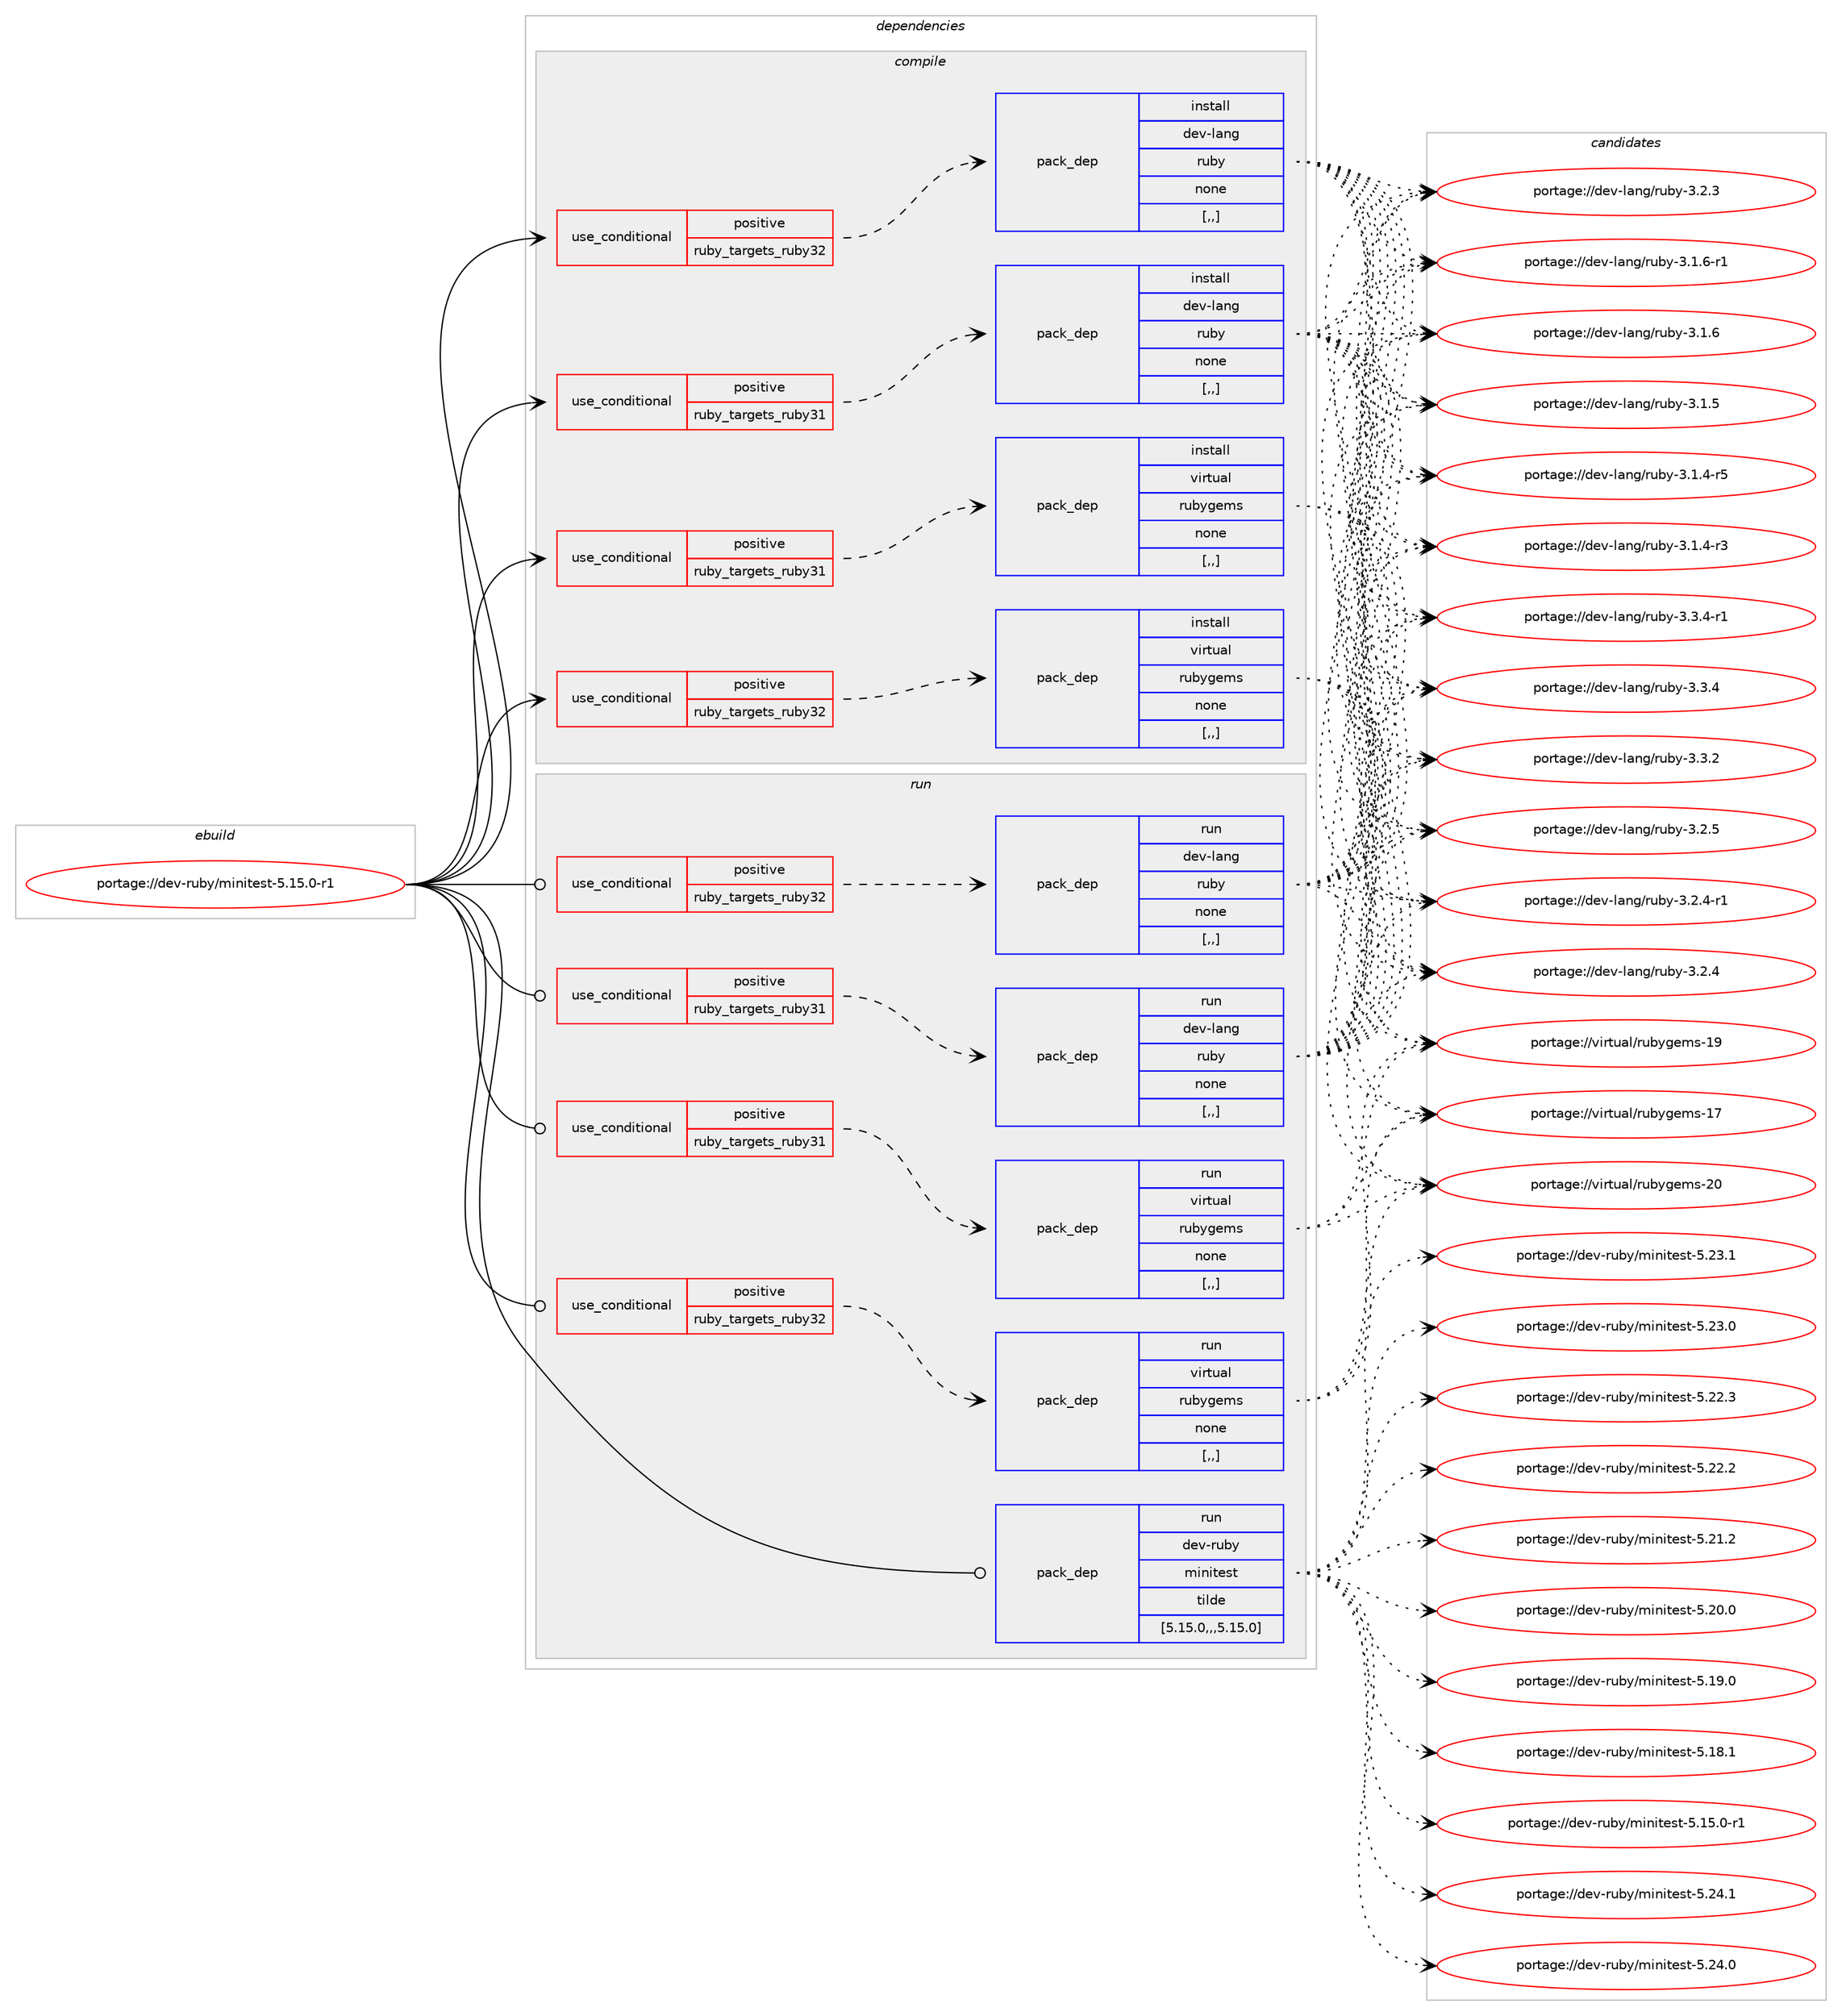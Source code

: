digraph prolog {

# *************
# Graph options
# *************

newrank=true;
concentrate=true;
compound=true;
graph [rankdir=LR,fontname=Helvetica,fontsize=10,ranksep=1.5];#, ranksep=2.5, nodesep=0.2];
edge  [arrowhead=vee];
node  [fontname=Helvetica,fontsize=10];

# **********
# The ebuild
# **********

subgraph cluster_leftcol {
color=gray;
label=<<i>ebuild</i>>;
id [label="portage://dev-ruby/minitest-5.15.0-r1", color=red, width=4, href="../dev-ruby/minitest-5.15.0-r1.svg"];
}

# ****************
# The dependencies
# ****************

subgraph cluster_midcol {
color=gray;
label=<<i>dependencies</i>>;
subgraph cluster_compile {
fillcolor="#eeeeee";
style=filled;
label=<<i>compile</i>>;
subgraph cond50875 {
dependency190609 [label=<<TABLE BORDER="0" CELLBORDER="1" CELLSPACING="0" CELLPADDING="4"><TR><TD ROWSPAN="3" CELLPADDING="10">use_conditional</TD></TR><TR><TD>positive</TD></TR><TR><TD>ruby_targets_ruby31</TD></TR></TABLE>>, shape=none, color=red];
subgraph pack138396 {
dependency190610 [label=<<TABLE BORDER="0" CELLBORDER="1" CELLSPACING="0" CELLPADDING="4" WIDTH="220"><TR><TD ROWSPAN="6" CELLPADDING="30">pack_dep</TD></TR><TR><TD WIDTH="110">install</TD></TR><TR><TD>dev-lang</TD></TR><TR><TD>ruby</TD></TR><TR><TD>none</TD></TR><TR><TD>[,,]</TD></TR></TABLE>>, shape=none, color=blue];
}
dependency190609:e -> dependency190610:w [weight=20,style="dashed",arrowhead="vee"];
}
id:e -> dependency190609:w [weight=20,style="solid",arrowhead="vee"];
subgraph cond50876 {
dependency190611 [label=<<TABLE BORDER="0" CELLBORDER="1" CELLSPACING="0" CELLPADDING="4"><TR><TD ROWSPAN="3" CELLPADDING="10">use_conditional</TD></TR><TR><TD>positive</TD></TR><TR><TD>ruby_targets_ruby31</TD></TR></TABLE>>, shape=none, color=red];
subgraph pack138397 {
dependency190612 [label=<<TABLE BORDER="0" CELLBORDER="1" CELLSPACING="0" CELLPADDING="4" WIDTH="220"><TR><TD ROWSPAN="6" CELLPADDING="30">pack_dep</TD></TR><TR><TD WIDTH="110">install</TD></TR><TR><TD>virtual</TD></TR><TR><TD>rubygems</TD></TR><TR><TD>none</TD></TR><TR><TD>[,,]</TD></TR></TABLE>>, shape=none, color=blue];
}
dependency190611:e -> dependency190612:w [weight=20,style="dashed",arrowhead="vee"];
}
id:e -> dependency190611:w [weight=20,style="solid",arrowhead="vee"];
subgraph cond50877 {
dependency190613 [label=<<TABLE BORDER="0" CELLBORDER="1" CELLSPACING="0" CELLPADDING="4"><TR><TD ROWSPAN="3" CELLPADDING="10">use_conditional</TD></TR><TR><TD>positive</TD></TR><TR><TD>ruby_targets_ruby32</TD></TR></TABLE>>, shape=none, color=red];
subgraph pack138398 {
dependency190614 [label=<<TABLE BORDER="0" CELLBORDER="1" CELLSPACING="0" CELLPADDING="4" WIDTH="220"><TR><TD ROWSPAN="6" CELLPADDING="30">pack_dep</TD></TR><TR><TD WIDTH="110">install</TD></TR><TR><TD>dev-lang</TD></TR><TR><TD>ruby</TD></TR><TR><TD>none</TD></TR><TR><TD>[,,]</TD></TR></TABLE>>, shape=none, color=blue];
}
dependency190613:e -> dependency190614:w [weight=20,style="dashed",arrowhead="vee"];
}
id:e -> dependency190613:w [weight=20,style="solid",arrowhead="vee"];
subgraph cond50878 {
dependency190615 [label=<<TABLE BORDER="0" CELLBORDER="1" CELLSPACING="0" CELLPADDING="4"><TR><TD ROWSPAN="3" CELLPADDING="10">use_conditional</TD></TR><TR><TD>positive</TD></TR><TR><TD>ruby_targets_ruby32</TD></TR></TABLE>>, shape=none, color=red];
subgraph pack138399 {
dependency190616 [label=<<TABLE BORDER="0" CELLBORDER="1" CELLSPACING="0" CELLPADDING="4" WIDTH="220"><TR><TD ROWSPAN="6" CELLPADDING="30">pack_dep</TD></TR><TR><TD WIDTH="110">install</TD></TR><TR><TD>virtual</TD></TR><TR><TD>rubygems</TD></TR><TR><TD>none</TD></TR><TR><TD>[,,]</TD></TR></TABLE>>, shape=none, color=blue];
}
dependency190615:e -> dependency190616:w [weight=20,style="dashed",arrowhead="vee"];
}
id:e -> dependency190615:w [weight=20,style="solid",arrowhead="vee"];
}
subgraph cluster_compileandrun {
fillcolor="#eeeeee";
style=filled;
label=<<i>compile and run</i>>;
}
subgraph cluster_run {
fillcolor="#eeeeee";
style=filled;
label=<<i>run</i>>;
subgraph cond50879 {
dependency190617 [label=<<TABLE BORDER="0" CELLBORDER="1" CELLSPACING="0" CELLPADDING="4"><TR><TD ROWSPAN="3" CELLPADDING="10">use_conditional</TD></TR><TR><TD>positive</TD></TR><TR><TD>ruby_targets_ruby31</TD></TR></TABLE>>, shape=none, color=red];
subgraph pack138400 {
dependency190618 [label=<<TABLE BORDER="0" CELLBORDER="1" CELLSPACING="0" CELLPADDING="4" WIDTH="220"><TR><TD ROWSPAN="6" CELLPADDING="30">pack_dep</TD></TR><TR><TD WIDTH="110">run</TD></TR><TR><TD>dev-lang</TD></TR><TR><TD>ruby</TD></TR><TR><TD>none</TD></TR><TR><TD>[,,]</TD></TR></TABLE>>, shape=none, color=blue];
}
dependency190617:e -> dependency190618:w [weight=20,style="dashed",arrowhead="vee"];
}
id:e -> dependency190617:w [weight=20,style="solid",arrowhead="odot"];
subgraph cond50880 {
dependency190619 [label=<<TABLE BORDER="0" CELLBORDER="1" CELLSPACING="0" CELLPADDING="4"><TR><TD ROWSPAN="3" CELLPADDING="10">use_conditional</TD></TR><TR><TD>positive</TD></TR><TR><TD>ruby_targets_ruby31</TD></TR></TABLE>>, shape=none, color=red];
subgraph pack138401 {
dependency190620 [label=<<TABLE BORDER="0" CELLBORDER="1" CELLSPACING="0" CELLPADDING="4" WIDTH="220"><TR><TD ROWSPAN="6" CELLPADDING="30">pack_dep</TD></TR><TR><TD WIDTH="110">run</TD></TR><TR><TD>virtual</TD></TR><TR><TD>rubygems</TD></TR><TR><TD>none</TD></TR><TR><TD>[,,]</TD></TR></TABLE>>, shape=none, color=blue];
}
dependency190619:e -> dependency190620:w [weight=20,style="dashed",arrowhead="vee"];
}
id:e -> dependency190619:w [weight=20,style="solid",arrowhead="odot"];
subgraph cond50881 {
dependency190621 [label=<<TABLE BORDER="0" CELLBORDER="1" CELLSPACING="0" CELLPADDING="4"><TR><TD ROWSPAN="3" CELLPADDING="10">use_conditional</TD></TR><TR><TD>positive</TD></TR><TR><TD>ruby_targets_ruby32</TD></TR></TABLE>>, shape=none, color=red];
subgraph pack138402 {
dependency190622 [label=<<TABLE BORDER="0" CELLBORDER="1" CELLSPACING="0" CELLPADDING="4" WIDTH="220"><TR><TD ROWSPAN="6" CELLPADDING="30">pack_dep</TD></TR><TR><TD WIDTH="110">run</TD></TR><TR><TD>dev-lang</TD></TR><TR><TD>ruby</TD></TR><TR><TD>none</TD></TR><TR><TD>[,,]</TD></TR></TABLE>>, shape=none, color=blue];
}
dependency190621:e -> dependency190622:w [weight=20,style="dashed",arrowhead="vee"];
}
id:e -> dependency190621:w [weight=20,style="solid",arrowhead="odot"];
subgraph cond50882 {
dependency190623 [label=<<TABLE BORDER="0" CELLBORDER="1" CELLSPACING="0" CELLPADDING="4"><TR><TD ROWSPAN="3" CELLPADDING="10">use_conditional</TD></TR><TR><TD>positive</TD></TR><TR><TD>ruby_targets_ruby32</TD></TR></TABLE>>, shape=none, color=red];
subgraph pack138403 {
dependency190624 [label=<<TABLE BORDER="0" CELLBORDER="1" CELLSPACING="0" CELLPADDING="4" WIDTH="220"><TR><TD ROWSPAN="6" CELLPADDING="30">pack_dep</TD></TR><TR><TD WIDTH="110">run</TD></TR><TR><TD>virtual</TD></TR><TR><TD>rubygems</TD></TR><TR><TD>none</TD></TR><TR><TD>[,,]</TD></TR></TABLE>>, shape=none, color=blue];
}
dependency190623:e -> dependency190624:w [weight=20,style="dashed",arrowhead="vee"];
}
id:e -> dependency190623:w [weight=20,style="solid",arrowhead="odot"];
subgraph pack138404 {
dependency190625 [label=<<TABLE BORDER="0" CELLBORDER="1" CELLSPACING="0" CELLPADDING="4" WIDTH="220"><TR><TD ROWSPAN="6" CELLPADDING="30">pack_dep</TD></TR><TR><TD WIDTH="110">run</TD></TR><TR><TD>dev-ruby</TD></TR><TR><TD>minitest</TD></TR><TR><TD>tilde</TD></TR><TR><TD>[5.15.0,,,5.15.0]</TD></TR></TABLE>>, shape=none, color=blue];
}
id:e -> dependency190625:w [weight=20,style="solid",arrowhead="odot"];
}
}

# **************
# The candidates
# **************

subgraph cluster_choices {
rank=same;
color=gray;
label=<<i>candidates</i>>;

subgraph choice138396 {
color=black;
nodesep=1;
choice100101118451089711010347114117981214551465146524511449 [label="portage://dev-lang/ruby-3.3.4-r1", color=red, width=4,href="../dev-lang/ruby-3.3.4-r1.svg"];
choice10010111845108971101034711411798121455146514652 [label="portage://dev-lang/ruby-3.3.4", color=red, width=4,href="../dev-lang/ruby-3.3.4.svg"];
choice10010111845108971101034711411798121455146514650 [label="portage://dev-lang/ruby-3.3.2", color=red, width=4,href="../dev-lang/ruby-3.3.2.svg"];
choice10010111845108971101034711411798121455146504653 [label="portage://dev-lang/ruby-3.2.5", color=red, width=4,href="../dev-lang/ruby-3.2.5.svg"];
choice100101118451089711010347114117981214551465046524511449 [label="portage://dev-lang/ruby-3.2.4-r1", color=red, width=4,href="../dev-lang/ruby-3.2.4-r1.svg"];
choice10010111845108971101034711411798121455146504652 [label="portage://dev-lang/ruby-3.2.4", color=red, width=4,href="../dev-lang/ruby-3.2.4.svg"];
choice10010111845108971101034711411798121455146504651 [label="portage://dev-lang/ruby-3.2.3", color=red, width=4,href="../dev-lang/ruby-3.2.3.svg"];
choice100101118451089711010347114117981214551464946544511449 [label="portage://dev-lang/ruby-3.1.6-r1", color=red, width=4,href="../dev-lang/ruby-3.1.6-r1.svg"];
choice10010111845108971101034711411798121455146494654 [label="portage://dev-lang/ruby-3.1.6", color=red, width=4,href="../dev-lang/ruby-3.1.6.svg"];
choice10010111845108971101034711411798121455146494653 [label="portage://dev-lang/ruby-3.1.5", color=red, width=4,href="../dev-lang/ruby-3.1.5.svg"];
choice100101118451089711010347114117981214551464946524511453 [label="portage://dev-lang/ruby-3.1.4-r5", color=red, width=4,href="../dev-lang/ruby-3.1.4-r5.svg"];
choice100101118451089711010347114117981214551464946524511451 [label="portage://dev-lang/ruby-3.1.4-r3", color=red, width=4,href="../dev-lang/ruby-3.1.4-r3.svg"];
dependency190610:e -> choice100101118451089711010347114117981214551465146524511449:w [style=dotted,weight="100"];
dependency190610:e -> choice10010111845108971101034711411798121455146514652:w [style=dotted,weight="100"];
dependency190610:e -> choice10010111845108971101034711411798121455146514650:w [style=dotted,weight="100"];
dependency190610:e -> choice10010111845108971101034711411798121455146504653:w [style=dotted,weight="100"];
dependency190610:e -> choice100101118451089711010347114117981214551465046524511449:w [style=dotted,weight="100"];
dependency190610:e -> choice10010111845108971101034711411798121455146504652:w [style=dotted,weight="100"];
dependency190610:e -> choice10010111845108971101034711411798121455146504651:w [style=dotted,weight="100"];
dependency190610:e -> choice100101118451089711010347114117981214551464946544511449:w [style=dotted,weight="100"];
dependency190610:e -> choice10010111845108971101034711411798121455146494654:w [style=dotted,weight="100"];
dependency190610:e -> choice10010111845108971101034711411798121455146494653:w [style=dotted,weight="100"];
dependency190610:e -> choice100101118451089711010347114117981214551464946524511453:w [style=dotted,weight="100"];
dependency190610:e -> choice100101118451089711010347114117981214551464946524511451:w [style=dotted,weight="100"];
}
subgraph choice138397 {
color=black;
nodesep=1;
choice118105114116117971084711411798121103101109115455048 [label="portage://virtual/rubygems-20", color=red, width=4,href="../virtual/rubygems-20.svg"];
choice118105114116117971084711411798121103101109115454957 [label="portage://virtual/rubygems-19", color=red, width=4,href="../virtual/rubygems-19.svg"];
choice118105114116117971084711411798121103101109115454955 [label="portage://virtual/rubygems-17", color=red, width=4,href="../virtual/rubygems-17.svg"];
dependency190612:e -> choice118105114116117971084711411798121103101109115455048:w [style=dotted,weight="100"];
dependency190612:e -> choice118105114116117971084711411798121103101109115454957:w [style=dotted,weight="100"];
dependency190612:e -> choice118105114116117971084711411798121103101109115454955:w [style=dotted,weight="100"];
}
subgraph choice138398 {
color=black;
nodesep=1;
choice100101118451089711010347114117981214551465146524511449 [label="portage://dev-lang/ruby-3.3.4-r1", color=red, width=4,href="../dev-lang/ruby-3.3.4-r1.svg"];
choice10010111845108971101034711411798121455146514652 [label="portage://dev-lang/ruby-3.3.4", color=red, width=4,href="../dev-lang/ruby-3.3.4.svg"];
choice10010111845108971101034711411798121455146514650 [label="portage://dev-lang/ruby-3.3.2", color=red, width=4,href="../dev-lang/ruby-3.3.2.svg"];
choice10010111845108971101034711411798121455146504653 [label="portage://dev-lang/ruby-3.2.5", color=red, width=4,href="../dev-lang/ruby-3.2.5.svg"];
choice100101118451089711010347114117981214551465046524511449 [label="portage://dev-lang/ruby-3.2.4-r1", color=red, width=4,href="../dev-lang/ruby-3.2.4-r1.svg"];
choice10010111845108971101034711411798121455146504652 [label="portage://dev-lang/ruby-3.2.4", color=red, width=4,href="../dev-lang/ruby-3.2.4.svg"];
choice10010111845108971101034711411798121455146504651 [label="portage://dev-lang/ruby-3.2.3", color=red, width=4,href="../dev-lang/ruby-3.2.3.svg"];
choice100101118451089711010347114117981214551464946544511449 [label="portage://dev-lang/ruby-3.1.6-r1", color=red, width=4,href="../dev-lang/ruby-3.1.6-r1.svg"];
choice10010111845108971101034711411798121455146494654 [label="portage://dev-lang/ruby-3.1.6", color=red, width=4,href="../dev-lang/ruby-3.1.6.svg"];
choice10010111845108971101034711411798121455146494653 [label="portage://dev-lang/ruby-3.1.5", color=red, width=4,href="../dev-lang/ruby-3.1.5.svg"];
choice100101118451089711010347114117981214551464946524511453 [label="portage://dev-lang/ruby-3.1.4-r5", color=red, width=4,href="../dev-lang/ruby-3.1.4-r5.svg"];
choice100101118451089711010347114117981214551464946524511451 [label="portage://dev-lang/ruby-3.1.4-r3", color=red, width=4,href="../dev-lang/ruby-3.1.4-r3.svg"];
dependency190614:e -> choice100101118451089711010347114117981214551465146524511449:w [style=dotted,weight="100"];
dependency190614:e -> choice10010111845108971101034711411798121455146514652:w [style=dotted,weight="100"];
dependency190614:e -> choice10010111845108971101034711411798121455146514650:w [style=dotted,weight="100"];
dependency190614:e -> choice10010111845108971101034711411798121455146504653:w [style=dotted,weight="100"];
dependency190614:e -> choice100101118451089711010347114117981214551465046524511449:w [style=dotted,weight="100"];
dependency190614:e -> choice10010111845108971101034711411798121455146504652:w [style=dotted,weight="100"];
dependency190614:e -> choice10010111845108971101034711411798121455146504651:w [style=dotted,weight="100"];
dependency190614:e -> choice100101118451089711010347114117981214551464946544511449:w [style=dotted,weight="100"];
dependency190614:e -> choice10010111845108971101034711411798121455146494654:w [style=dotted,weight="100"];
dependency190614:e -> choice10010111845108971101034711411798121455146494653:w [style=dotted,weight="100"];
dependency190614:e -> choice100101118451089711010347114117981214551464946524511453:w [style=dotted,weight="100"];
dependency190614:e -> choice100101118451089711010347114117981214551464946524511451:w [style=dotted,weight="100"];
}
subgraph choice138399 {
color=black;
nodesep=1;
choice118105114116117971084711411798121103101109115455048 [label="portage://virtual/rubygems-20", color=red, width=4,href="../virtual/rubygems-20.svg"];
choice118105114116117971084711411798121103101109115454957 [label="portage://virtual/rubygems-19", color=red, width=4,href="../virtual/rubygems-19.svg"];
choice118105114116117971084711411798121103101109115454955 [label="portage://virtual/rubygems-17", color=red, width=4,href="../virtual/rubygems-17.svg"];
dependency190616:e -> choice118105114116117971084711411798121103101109115455048:w [style=dotted,weight="100"];
dependency190616:e -> choice118105114116117971084711411798121103101109115454957:w [style=dotted,weight="100"];
dependency190616:e -> choice118105114116117971084711411798121103101109115454955:w [style=dotted,weight="100"];
}
subgraph choice138400 {
color=black;
nodesep=1;
choice100101118451089711010347114117981214551465146524511449 [label="portage://dev-lang/ruby-3.3.4-r1", color=red, width=4,href="../dev-lang/ruby-3.3.4-r1.svg"];
choice10010111845108971101034711411798121455146514652 [label="portage://dev-lang/ruby-3.3.4", color=red, width=4,href="../dev-lang/ruby-3.3.4.svg"];
choice10010111845108971101034711411798121455146514650 [label="portage://dev-lang/ruby-3.3.2", color=red, width=4,href="../dev-lang/ruby-3.3.2.svg"];
choice10010111845108971101034711411798121455146504653 [label="portage://dev-lang/ruby-3.2.5", color=red, width=4,href="../dev-lang/ruby-3.2.5.svg"];
choice100101118451089711010347114117981214551465046524511449 [label="portage://dev-lang/ruby-3.2.4-r1", color=red, width=4,href="../dev-lang/ruby-3.2.4-r1.svg"];
choice10010111845108971101034711411798121455146504652 [label="portage://dev-lang/ruby-3.2.4", color=red, width=4,href="../dev-lang/ruby-3.2.4.svg"];
choice10010111845108971101034711411798121455146504651 [label="portage://dev-lang/ruby-3.2.3", color=red, width=4,href="../dev-lang/ruby-3.2.3.svg"];
choice100101118451089711010347114117981214551464946544511449 [label="portage://dev-lang/ruby-3.1.6-r1", color=red, width=4,href="../dev-lang/ruby-3.1.6-r1.svg"];
choice10010111845108971101034711411798121455146494654 [label="portage://dev-lang/ruby-3.1.6", color=red, width=4,href="../dev-lang/ruby-3.1.6.svg"];
choice10010111845108971101034711411798121455146494653 [label="portage://dev-lang/ruby-3.1.5", color=red, width=4,href="../dev-lang/ruby-3.1.5.svg"];
choice100101118451089711010347114117981214551464946524511453 [label="portage://dev-lang/ruby-3.1.4-r5", color=red, width=4,href="../dev-lang/ruby-3.1.4-r5.svg"];
choice100101118451089711010347114117981214551464946524511451 [label="portage://dev-lang/ruby-3.1.4-r3", color=red, width=4,href="../dev-lang/ruby-3.1.4-r3.svg"];
dependency190618:e -> choice100101118451089711010347114117981214551465146524511449:w [style=dotted,weight="100"];
dependency190618:e -> choice10010111845108971101034711411798121455146514652:w [style=dotted,weight="100"];
dependency190618:e -> choice10010111845108971101034711411798121455146514650:w [style=dotted,weight="100"];
dependency190618:e -> choice10010111845108971101034711411798121455146504653:w [style=dotted,weight="100"];
dependency190618:e -> choice100101118451089711010347114117981214551465046524511449:w [style=dotted,weight="100"];
dependency190618:e -> choice10010111845108971101034711411798121455146504652:w [style=dotted,weight="100"];
dependency190618:e -> choice10010111845108971101034711411798121455146504651:w [style=dotted,weight="100"];
dependency190618:e -> choice100101118451089711010347114117981214551464946544511449:w [style=dotted,weight="100"];
dependency190618:e -> choice10010111845108971101034711411798121455146494654:w [style=dotted,weight="100"];
dependency190618:e -> choice10010111845108971101034711411798121455146494653:w [style=dotted,weight="100"];
dependency190618:e -> choice100101118451089711010347114117981214551464946524511453:w [style=dotted,weight="100"];
dependency190618:e -> choice100101118451089711010347114117981214551464946524511451:w [style=dotted,weight="100"];
}
subgraph choice138401 {
color=black;
nodesep=1;
choice118105114116117971084711411798121103101109115455048 [label="portage://virtual/rubygems-20", color=red, width=4,href="../virtual/rubygems-20.svg"];
choice118105114116117971084711411798121103101109115454957 [label="portage://virtual/rubygems-19", color=red, width=4,href="../virtual/rubygems-19.svg"];
choice118105114116117971084711411798121103101109115454955 [label="portage://virtual/rubygems-17", color=red, width=4,href="../virtual/rubygems-17.svg"];
dependency190620:e -> choice118105114116117971084711411798121103101109115455048:w [style=dotted,weight="100"];
dependency190620:e -> choice118105114116117971084711411798121103101109115454957:w [style=dotted,weight="100"];
dependency190620:e -> choice118105114116117971084711411798121103101109115454955:w [style=dotted,weight="100"];
}
subgraph choice138402 {
color=black;
nodesep=1;
choice100101118451089711010347114117981214551465146524511449 [label="portage://dev-lang/ruby-3.3.4-r1", color=red, width=4,href="../dev-lang/ruby-3.3.4-r1.svg"];
choice10010111845108971101034711411798121455146514652 [label="portage://dev-lang/ruby-3.3.4", color=red, width=4,href="../dev-lang/ruby-3.3.4.svg"];
choice10010111845108971101034711411798121455146514650 [label="portage://dev-lang/ruby-3.3.2", color=red, width=4,href="../dev-lang/ruby-3.3.2.svg"];
choice10010111845108971101034711411798121455146504653 [label="portage://dev-lang/ruby-3.2.5", color=red, width=4,href="../dev-lang/ruby-3.2.5.svg"];
choice100101118451089711010347114117981214551465046524511449 [label="portage://dev-lang/ruby-3.2.4-r1", color=red, width=4,href="../dev-lang/ruby-3.2.4-r1.svg"];
choice10010111845108971101034711411798121455146504652 [label="portage://dev-lang/ruby-3.2.4", color=red, width=4,href="../dev-lang/ruby-3.2.4.svg"];
choice10010111845108971101034711411798121455146504651 [label="portage://dev-lang/ruby-3.2.3", color=red, width=4,href="../dev-lang/ruby-3.2.3.svg"];
choice100101118451089711010347114117981214551464946544511449 [label="portage://dev-lang/ruby-3.1.6-r1", color=red, width=4,href="../dev-lang/ruby-3.1.6-r1.svg"];
choice10010111845108971101034711411798121455146494654 [label="portage://dev-lang/ruby-3.1.6", color=red, width=4,href="../dev-lang/ruby-3.1.6.svg"];
choice10010111845108971101034711411798121455146494653 [label="portage://dev-lang/ruby-3.1.5", color=red, width=4,href="../dev-lang/ruby-3.1.5.svg"];
choice100101118451089711010347114117981214551464946524511453 [label="portage://dev-lang/ruby-3.1.4-r5", color=red, width=4,href="../dev-lang/ruby-3.1.4-r5.svg"];
choice100101118451089711010347114117981214551464946524511451 [label="portage://dev-lang/ruby-3.1.4-r3", color=red, width=4,href="../dev-lang/ruby-3.1.4-r3.svg"];
dependency190622:e -> choice100101118451089711010347114117981214551465146524511449:w [style=dotted,weight="100"];
dependency190622:e -> choice10010111845108971101034711411798121455146514652:w [style=dotted,weight="100"];
dependency190622:e -> choice10010111845108971101034711411798121455146514650:w [style=dotted,weight="100"];
dependency190622:e -> choice10010111845108971101034711411798121455146504653:w [style=dotted,weight="100"];
dependency190622:e -> choice100101118451089711010347114117981214551465046524511449:w [style=dotted,weight="100"];
dependency190622:e -> choice10010111845108971101034711411798121455146504652:w [style=dotted,weight="100"];
dependency190622:e -> choice10010111845108971101034711411798121455146504651:w [style=dotted,weight="100"];
dependency190622:e -> choice100101118451089711010347114117981214551464946544511449:w [style=dotted,weight="100"];
dependency190622:e -> choice10010111845108971101034711411798121455146494654:w [style=dotted,weight="100"];
dependency190622:e -> choice10010111845108971101034711411798121455146494653:w [style=dotted,weight="100"];
dependency190622:e -> choice100101118451089711010347114117981214551464946524511453:w [style=dotted,weight="100"];
dependency190622:e -> choice100101118451089711010347114117981214551464946524511451:w [style=dotted,weight="100"];
}
subgraph choice138403 {
color=black;
nodesep=1;
choice118105114116117971084711411798121103101109115455048 [label="portage://virtual/rubygems-20", color=red, width=4,href="../virtual/rubygems-20.svg"];
choice118105114116117971084711411798121103101109115454957 [label="portage://virtual/rubygems-19", color=red, width=4,href="../virtual/rubygems-19.svg"];
choice118105114116117971084711411798121103101109115454955 [label="portage://virtual/rubygems-17", color=red, width=4,href="../virtual/rubygems-17.svg"];
dependency190624:e -> choice118105114116117971084711411798121103101109115455048:w [style=dotted,weight="100"];
dependency190624:e -> choice118105114116117971084711411798121103101109115454957:w [style=dotted,weight="100"];
dependency190624:e -> choice118105114116117971084711411798121103101109115454955:w [style=dotted,weight="100"];
}
subgraph choice138404 {
color=black;
nodesep=1;
choice10010111845114117981214710910511010511610111511645534650524649 [label="portage://dev-ruby/minitest-5.24.1", color=red, width=4,href="../dev-ruby/minitest-5.24.1.svg"];
choice10010111845114117981214710910511010511610111511645534650524648 [label="portage://dev-ruby/minitest-5.24.0", color=red, width=4,href="../dev-ruby/minitest-5.24.0.svg"];
choice10010111845114117981214710910511010511610111511645534650514649 [label="portage://dev-ruby/minitest-5.23.1", color=red, width=4,href="../dev-ruby/minitest-5.23.1.svg"];
choice10010111845114117981214710910511010511610111511645534650514648 [label="portage://dev-ruby/minitest-5.23.0", color=red, width=4,href="../dev-ruby/minitest-5.23.0.svg"];
choice10010111845114117981214710910511010511610111511645534650504651 [label="portage://dev-ruby/minitest-5.22.3", color=red, width=4,href="../dev-ruby/minitest-5.22.3.svg"];
choice10010111845114117981214710910511010511610111511645534650504650 [label="portage://dev-ruby/minitest-5.22.2", color=red, width=4,href="../dev-ruby/minitest-5.22.2.svg"];
choice10010111845114117981214710910511010511610111511645534650494650 [label="portage://dev-ruby/minitest-5.21.2", color=red, width=4,href="../dev-ruby/minitest-5.21.2.svg"];
choice10010111845114117981214710910511010511610111511645534650484648 [label="portage://dev-ruby/minitest-5.20.0", color=red, width=4,href="../dev-ruby/minitest-5.20.0.svg"];
choice10010111845114117981214710910511010511610111511645534649574648 [label="portage://dev-ruby/minitest-5.19.0", color=red, width=4,href="../dev-ruby/minitest-5.19.0.svg"];
choice10010111845114117981214710910511010511610111511645534649564649 [label="portage://dev-ruby/minitest-5.18.1", color=red, width=4,href="../dev-ruby/minitest-5.18.1.svg"];
choice100101118451141179812147109105110105116101115116455346495346484511449 [label="portage://dev-ruby/minitest-5.15.0-r1", color=red, width=4,href="../dev-ruby/minitest-5.15.0-r1.svg"];
dependency190625:e -> choice10010111845114117981214710910511010511610111511645534650524649:w [style=dotted,weight="100"];
dependency190625:e -> choice10010111845114117981214710910511010511610111511645534650524648:w [style=dotted,weight="100"];
dependency190625:e -> choice10010111845114117981214710910511010511610111511645534650514649:w [style=dotted,weight="100"];
dependency190625:e -> choice10010111845114117981214710910511010511610111511645534650514648:w [style=dotted,weight="100"];
dependency190625:e -> choice10010111845114117981214710910511010511610111511645534650504651:w [style=dotted,weight="100"];
dependency190625:e -> choice10010111845114117981214710910511010511610111511645534650504650:w [style=dotted,weight="100"];
dependency190625:e -> choice10010111845114117981214710910511010511610111511645534650494650:w [style=dotted,weight="100"];
dependency190625:e -> choice10010111845114117981214710910511010511610111511645534650484648:w [style=dotted,weight="100"];
dependency190625:e -> choice10010111845114117981214710910511010511610111511645534649574648:w [style=dotted,weight="100"];
dependency190625:e -> choice10010111845114117981214710910511010511610111511645534649564649:w [style=dotted,weight="100"];
dependency190625:e -> choice100101118451141179812147109105110105116101115116455346495346484511449:w [style=dotted,weight="100"];
}
}

}
